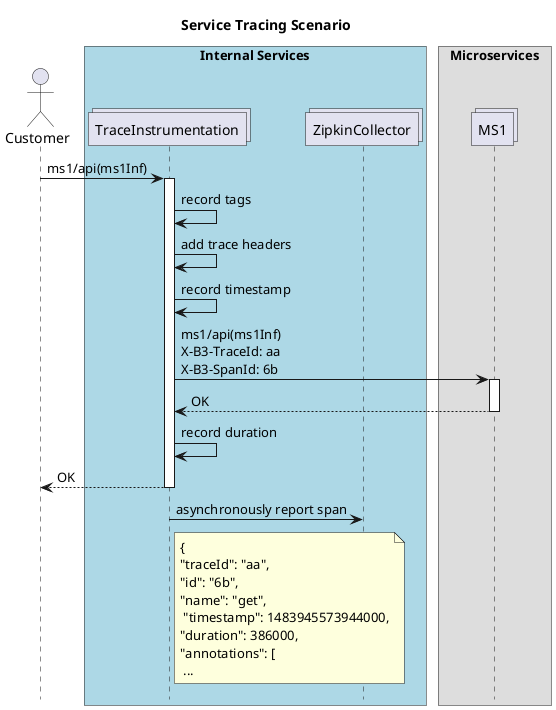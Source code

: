 @startuml CustomerRegistrationScenario
!pragma teoz true

title "Service Tracing Scenario"

hide footbox
actor Customer


box "Internal Services" #LightBlue
collections TraceInstrumentation
collections ZipkinCollector
end box

box "Microservices"
collections MS1
end box

Customer -> TraceInstrumentation ++ : ms1/api(ms1Inf)
TraceInstrumentation -> TraceInstrumentation : record tags
TraceInstrumentation -> TraceInstrumentation : add trace headers
TraceInstrumentation -> TraceInstrumentation : record timestamp
TraceInstrumentation -> MS1 ++ : ms1/api(ms1Inf) \nX-B3-TraceId: aa \nX-B3-SpanId: 6b 
return OK
TraceInstrumentation -> TraceInstrumentation : record duration
return OK
TraceInstrumentation -> ZipkinCollector : asynchronously report span
note right TraceInstrumentation: {\n"traceId": "aa", \n"id": "6b",\n"name": "get", \n "timestamp": 1483945573944000,\n"duration": 386000, \n"annotations": [  \n ...



@enduml